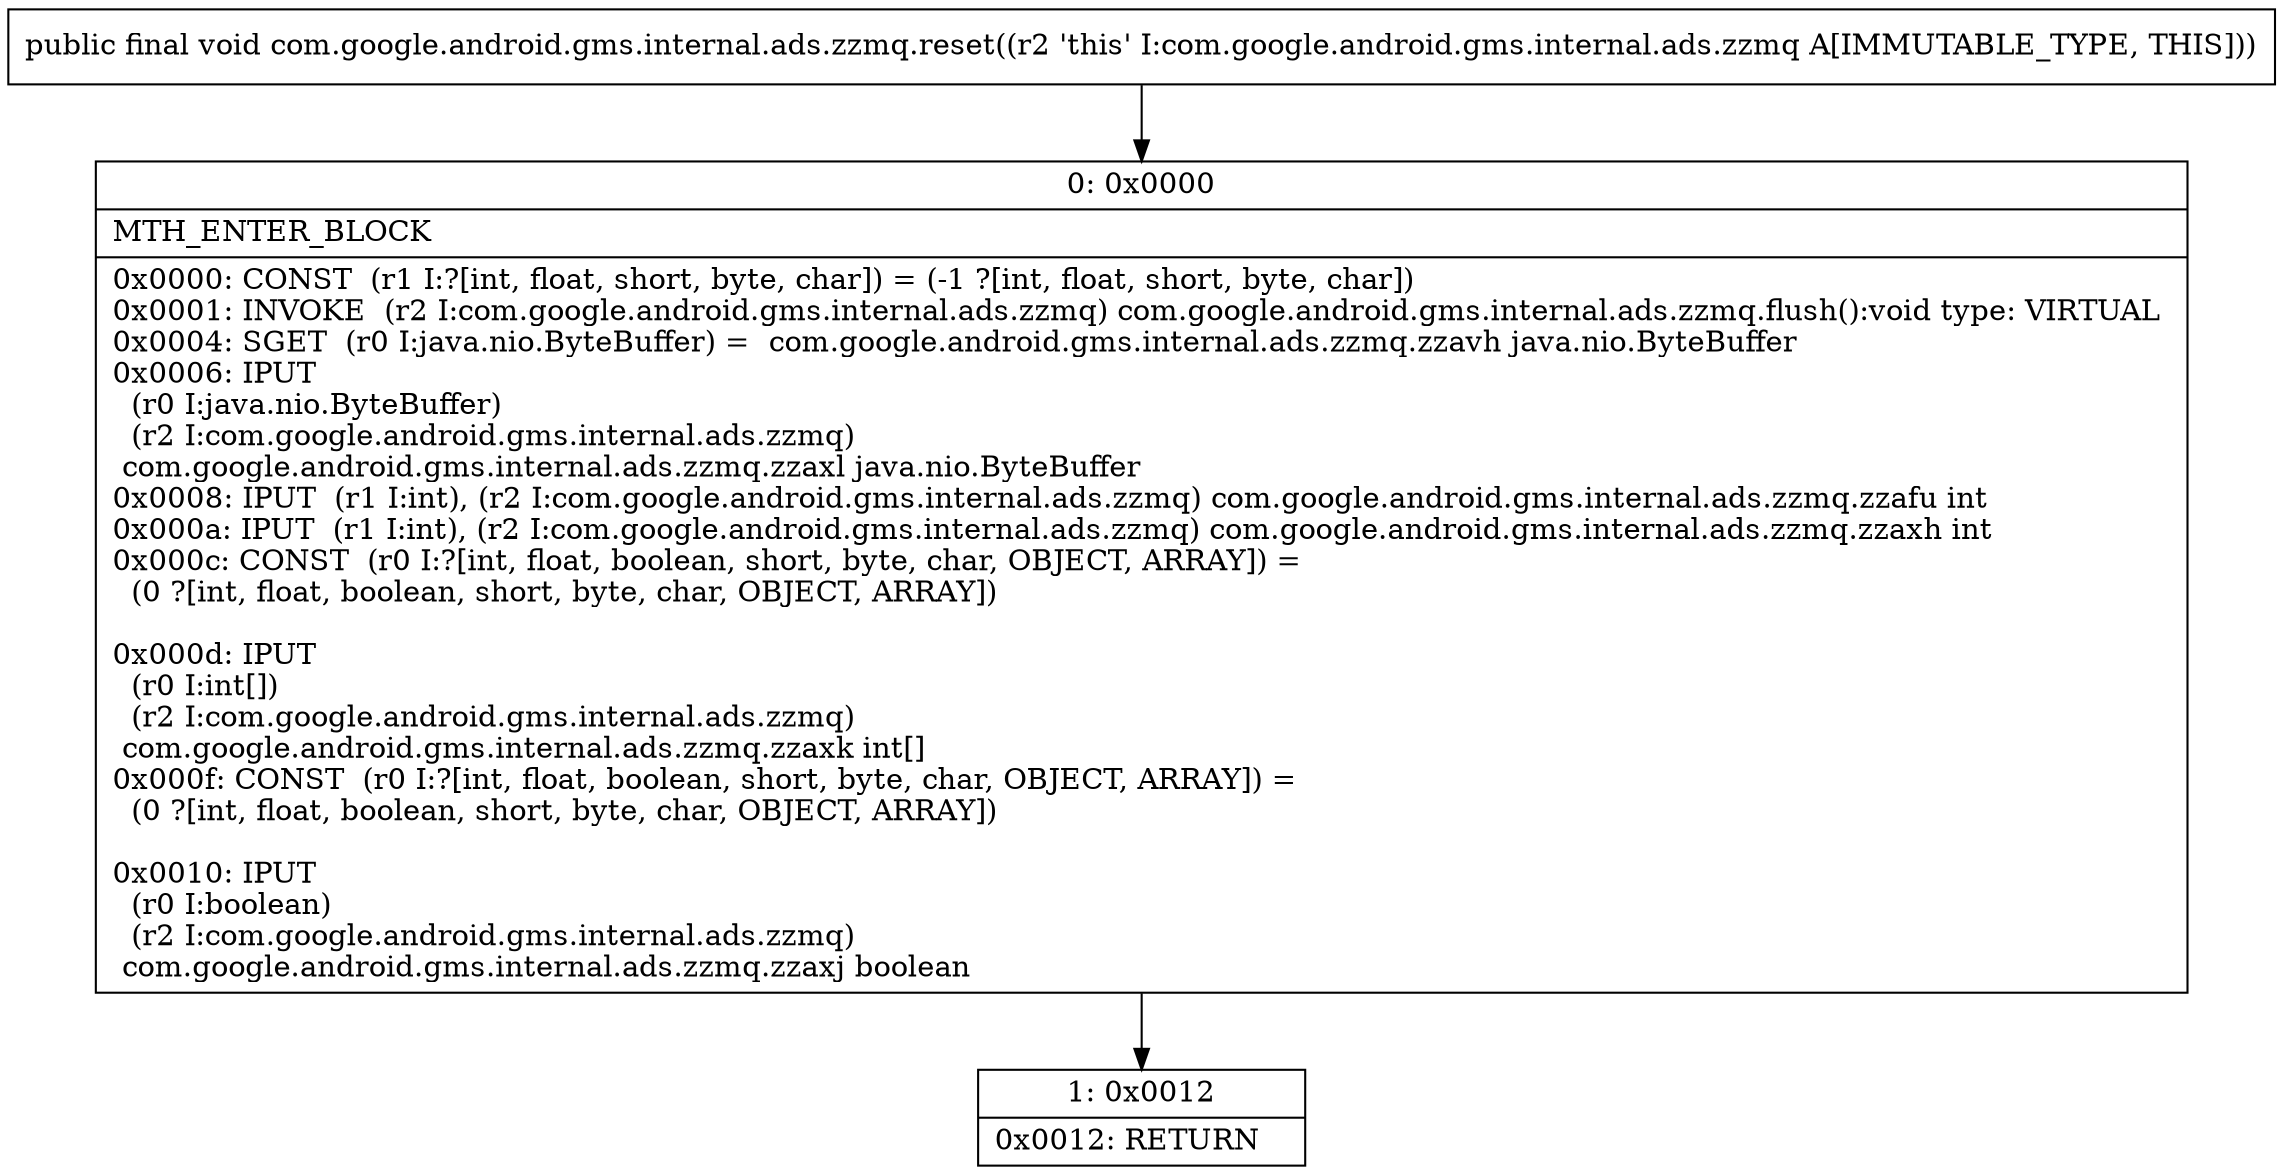 digraph "CFG forcom.google.android.gms.internal.ads.zzmq.reset()V" {
Node_0 [shape=record,label="{0\:\ 0x0000|MTH_ENTER_BLOCK\l|0x0000: CONST  (r1 I:?[int, float, short, byte, char]) = (\-1 ?[int, float, short, byte, char]) \l0x0001: INVOKE  (r2 I:com.google.android.gms.internal.ads.zzmq) com.google.android.gms.internal.ads.zzmq.flush():void type: VIRTUAL \l0x0004: SGET  (r0 I:java.nio.ByteBuffer) =  com.google.android.gms.internal.ads.zzmq.zzavh java.nio.ByteBuffer \l0x0006: IPUT  \l  (r0 I:java.nio.ByteBuffer)\l  (r2 I:com.google.android.gms.internal.ads.zzmq)\l com.google.android.gms.internal.ads.zzmq.zzaxl java.nio.ByteBuffer \l0x0008: IPUT  (r1 I:int), (r2 I:com.google.android.gms.internal.ads.zzmq) com.google.android.gms.internal.ads.zzmq.zzafu int \l0x000a: IPUT  (r1 I:int), (r2 I:com.google.android.gms.internal.ads.zzmq) com.google.android.gms.internal.ads.zzmq.zzaxh int \l0x000c: CONST  (r0 I:?[int, float, boolean, short, byte, char, OBJECT, ARRAY]) = \l  (0 ?[int, float, boolean, short, byte, char, OBJECT, ARRAY])\l \l0x000d: IPUT  \l  (r0 I:int[])\l  (r2 I:com.google.android.gms.internal.ads.zzmq)\l com.google.android.gms.internal.ads.zzmq.zzaxk int[] \l0x000f: CONST  (r0 I:?[int, float, boolean, short, byte, char, OBJECT, ARRAY]) = \l  (0 ?[int, float, boolean, short, byte, char, OBJECT, ARRAY])\l \l0x0010: IPUT  \l  (r0 I:boolean)\l  (r2 I:com.google.android.gms.internal.ads.zzmq)\l com.google.android.gms.internal.ads.zzmq.zzaxj boolean \l}"];
Node_1 [shape=record,label="{1\:\ 0x0012|0x0012: RETURN   \l}"];
MethodNode[shape=record,label="{public final void com.google.android.gms.internal.ads.zzmq.reset((r2 'this' I:com.google.android.gms.internal.ads.zzmq A[IMMUTABLE_TYPE, THIS])) }"];
MethodNode -> Node_0;
Node_0 -> Node_1;
}

